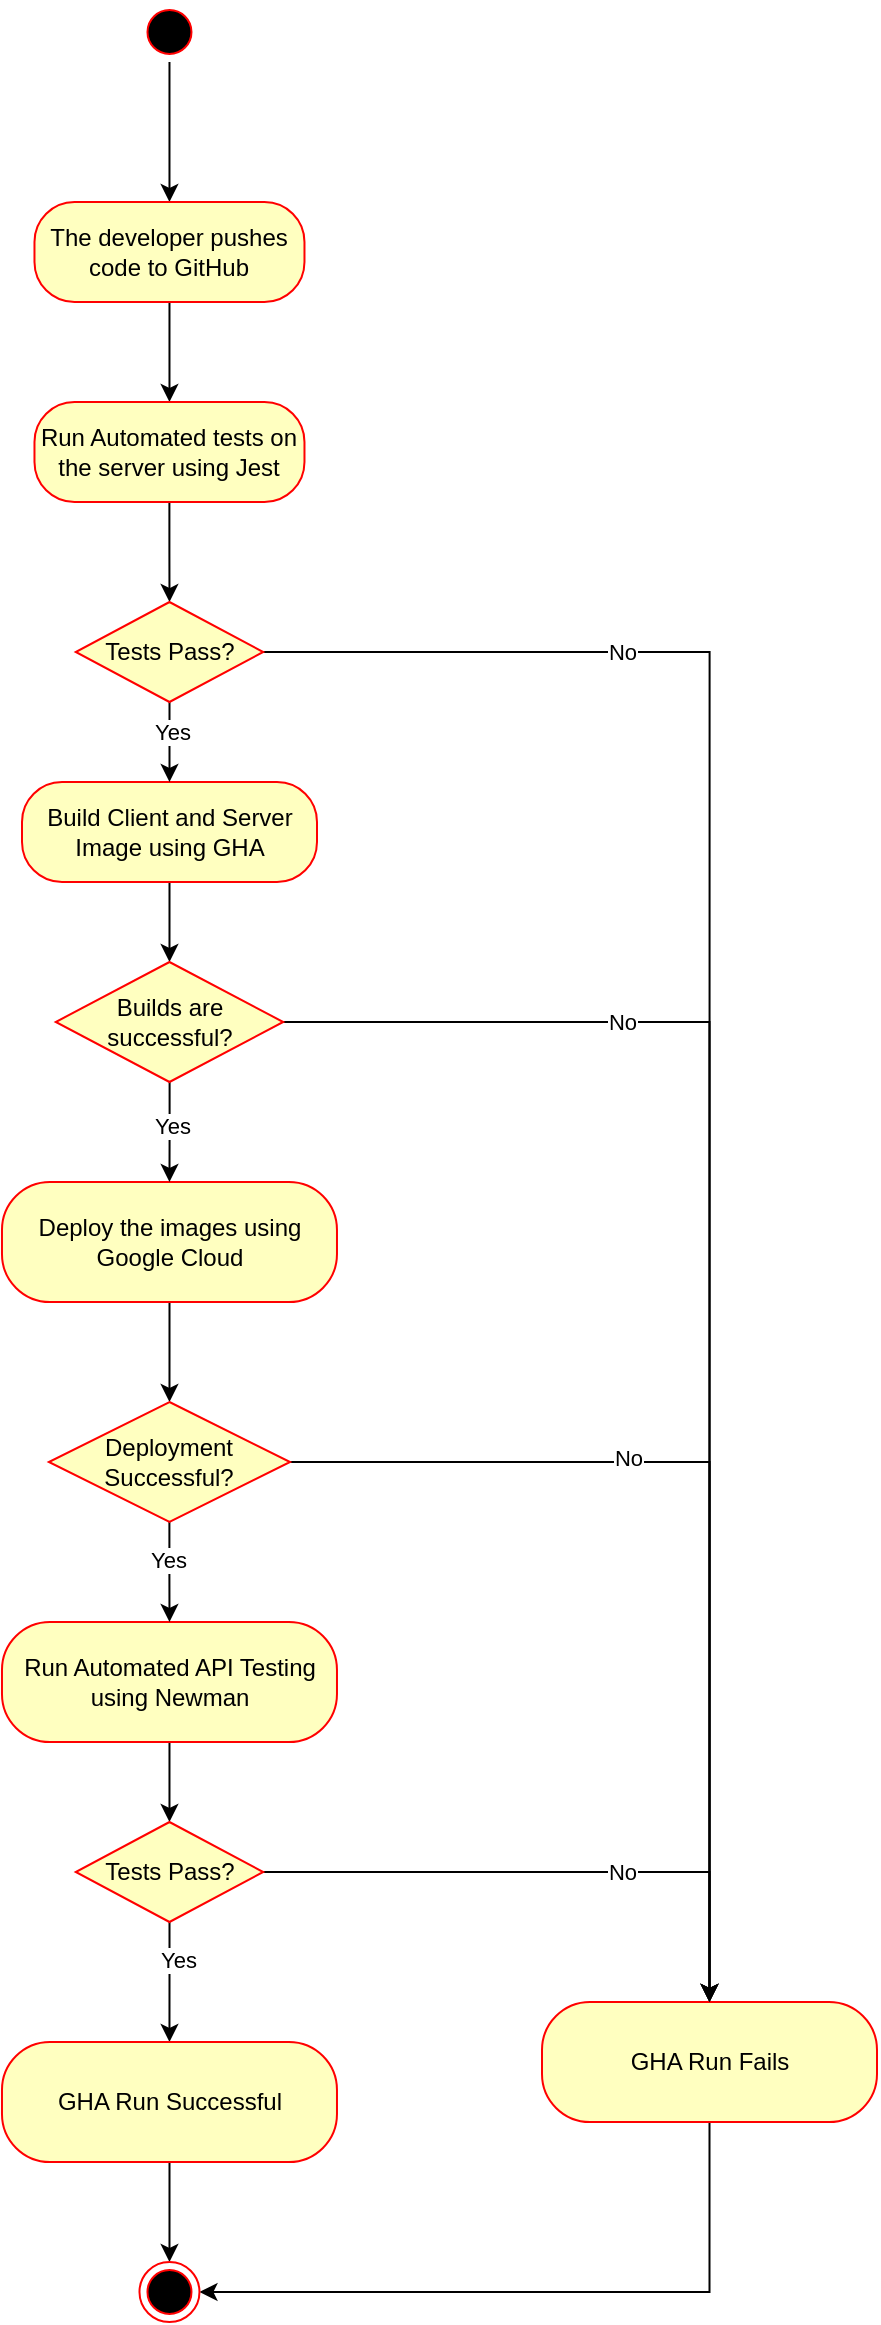 <mxfile version="21.3.7" type="device">
  <diagram name="Page-1" id="YALLlvi9PDNdg-UpBMy3">
    <mxGraphModel dx="2165" dy="1605" grid="1" gridSize="10" guides="1" tooltips="1" connect="1" arrows="1" fold="1" page="1" pageScale="1" pageWidth="850" pageHeight="1100" math="0" shadow="0">
      <root>
        <mxCell id="0" />
        <mxCell id="1" parent="0" />
        <mxCell id="Yb9R1OPr1AsJKTSunRYk-22" style="edgeStyle=orthogonalEdgeStyle;rounded=0;orthogonalLoop=1;jettySize=auto;html=1;entryX=0.5;entryY=0;entryDx=0;entryDy=0;" parent="1" source="Yb9R1OPr1AsJKTSunRYk-4" target="Yb9R1OPr1AsJKTSunRYk-16" edge="1">
          <mxGeometry relative="1" as="geometry" />
        </mxCell>
        <mxCell id="Yb9R1OPr1AsJKTSunRYk-4" value="Build Client and Server Image using GHA" style="rounded=1;whiteSpace=wrap;html=1;arcSize=40;fontColor=#000000;fillColor=#ffffc0;strokeColor=#ff0000;" parent="1" vertex="1">
          <mxGeometry x="290" y="410" width="147.5" height="50" as="geometry" />
        </mxCell>
        <mxCell id="Yb9R1OPr1AsJKTSunRYk-28" style="edgeStyle=orthogonalEdgeStyle;rounded=0;orthogonalLoop=1;jettySize=auto;html=1;entryX=0.5;entryY=0;entryDx=0;entryDy=0;" parent="1" source="Yb9R1OPr1AsJKTSunRYk-6" target="Yb9R1OPr1AsJKTSunRYk-8" edge="1">
          <mxGeometry relative="1" as="geometry" />
        </mxCell>
        <mxCell id="Yb9R1OPr1AsJKTSunRYk-6" value="" style="ellipse;html=1;shape=startState;fillColor=#000000;strokeColor=#ff0000;" parent="1" vertex="1">
          <mxGeometry x="348.74" y="20" width="30" height="30" as="geometry" />
        </mxCell>
        <mxCell id="rLy051XmO3cAMsUHS-e7-9" style="edgeStyle=orthogonalEdgeStyle;rounded=0;orthogonalLoop=1;jettySize=auto;html=1;" edge="1" parent="1" source="Yb9R1OPr1AsJKTSunRYk-8" target="rLy051XmO3cAMsUHS-e7-1">
          <mxGeometry relative="1" as="geometry" />
        </mxCell>
        <mxCell id="Yb9R1OPr1AsJKTSunRYk-8" value="The developer pushes code to GitHub" style="rounded=1;whiteSpace=wrap;html=1;arcSize=40;fontColor=#000000;fillColor=#ffffc0;strokeColor=#ff0000;" parent="1" vertex="1">
          <mxGeometry x="296.24" y="120" width="135" height="50" as="geometry" />
        </mxCell>
        <mxCell id="Yb9R1OPr1AsJKTSunRYk-23" style="edgeStyle=orthogonalEdgeStyle;rounded=0;orthogonalLoop=1;jettySize=auto;html=1;exitX=0.5;exitY=1;exitDx=0;exitDy=0;entryX=0.5;entryY=0;entryDx=0;entryDy=0;" parent="1" source="Yb9R1OPr1AsJKTSunRYk-11" target="Yb9R1OPr1AsJKTSunRYk-17" edge="1">
          <mxGeometry relative="1" as="geometry" />
        </mxCell>
        <mxCell id="Yb9R1OPr1AsJKTSunRYk-11" value="Run Automated API Testing using Newman" style="rounded=1;whiteSpace=wrap;html=1;arcSize=40;fontColor=#000000;fillColor=#ffffc0;strokeColor=#ff0000;" parent="1" vertex="1">
          <mxGeometry x="279.99" y="830" width="167.5" height="60" as="geometry" />
        </mxCell>
        <mxCell id="Yb9R1OPr1AsJKTSunRYk-33" style="edgeStyle=orthogonalEdgeStyle;rounded=0;orthogonalLoop=1;jettySize=auto;html=1;entryX=0.5;entryY=0;entryDx=0;entryDy=0;" parent="1" source="Yb9R1OPr1AsJKTSunRYk-12" target="Yb9R1OPr1AsJKTSunRYk-30" edge="1">
          <mxGeometry relative="1" as="geometry" />
        </mxCell>
        <mxCell id="Yb9R1OPr1AsJKTSunRYk-12" value="Deploy the images using Google Cloud" style="rounded=1;whiteSpace=wrap;html=1;arcSize=40;fontColor=#000000;fillColor=#ffffc0;strokeColor=#ff0000;" parent="1" vertex="1">
          <mxGeometry x="279.99" y="610" width="167.5" height="60" as="geometry" />
        </mxCell>
        <mxCell id="Yb9R1OPr1AsJKTSunRYk-19" style="edgeStyle=orthogonalEdgeStyle;rounded=0;orthogonalLoop=1;jettySize=auto;html=1;exitX=1;exitY=0.5;exitDx=0;exitDy=0;" parent="1" source="Yb9R1OPr1AsJKTSunRYk-16" target="Yb9R1OPr1AsJKTSunRYk-29" edge="1">
          <mxGeometry relative="1" as="geometry">
            <mxPoint x="560" y="530" as="targetPoint" />
          </mxGeometry>
        </mxCell>
        <mxCell id="Yb9R1OPr1AsJKTSunRYk-21" value="No" style="edgeLabel;html=1;align=center;verticalAlign=middle;resizable=0;points=[];" parent="Yb9R1OPr1AsJKTSunRYk-19" vertex="1" connectable="0">
          <mxGeometry x="0.097" y="-1" relative="1" as="geometry">
            <mxPoint x="-43" y="-173" as="offset" />
          </mxGeometry>
        </mxCell>
        <mxCell id="rLy051XmO3cAMsUHS-e7-10" style="edgeStyle=orthogonalEdgeStyle;rounded=0;orthogonalLoop=1;jettySize=auto;html=1;entryX=0.5;entryY=0;entryDx=0;entryDy=0;" edge="1" parent="1" source="Yb9R1OPr1AsJKTSunRYk-16" target="Yb9R1OPr1AsJKTSunRYk-12">
          <mxGeometry relative="1" as="geometry" />
        </mxCell>
        <mxCell id="rLy051XmO3cAMsUHS-e7-13" value="Yes" style="edgeLabel;html=1;align=center;verticalAlign=middle;resizable=0;points=[];" vertex="1" connectable="0" parent="rLy051XmO3cAMsUHS-e7-10">
          <mxGeometry x="-0.121" y="1" relative="1" as="geometry">
            <mxPoint as="offset" />
          </mxGeometry>
        </mxCell>
        <mxCell id="Yb9R1OPr1AsJKTSunRYk-16" value="Builds are successful?" style="rhombus;whiteSpace=wrap;html=1;fontColor=#000000;fillColor=#ffffc0;strokeColor=#ff0000;" parent="1" vertex="1">
          <mxGeometry x="306.87" y="500" width="113.75" height="60" as="geometry" />
        </mxCell>
        <mxCell id="Yb9R1OPr1AsJKTSunRYk-25" value="No" style="edgeStyle=orthogonalEdgeStyle;rounded=0;orthogonalLoop=1;jettySize=auto;html=1;exitX=1;exitY=0.5;exitDx=0;exitDy=0;entryX=0.5;entryY=0;entryDx=0;entryDy=0;" parent="1" source="Yb9R1OPr1AsJKTSunRYk-17" target="Yb9R1OPr1AsJKTSunRYk-29" edge="1">
          <mxGeometry x="0.245" relative="1" as="geometry">
            <mxPoint x="580" y="735" as="targetPoint" />
            <mxPoint as="offset" />
          </mxGeometry>
        </mxCell>
        <mxCell id="rLy051XmO3cAMsUHS-e7-12" style="edgeStyle=orthogonalEdgeStyle;rounded=0;orthogonalLoop=1;jettySize=auto;html=1;entryX=0.5;entryY=0;entryDx=0;entryDy=0;" edge="1" parent="1" source="Yb9R1OPr1AsJKTSunRYk-17" target="Yb9R1OPr1AsJKTSunRYk-31">
          <mxGeometry relative="1" as="geometry" />
        </mxCell>
        <mxCell id="rLy051XmO3cAMsUHS-e7-16" value="Yes" style="edgeLabel;html=1;align=center;verticalAlign=middle;resizable=0;points=[];" vertex="1" connectable="0" parent="rLy051XmO3cAMsUHS-e7-12">
          <mxGeometry x="-0.367" y="4" relative="1" as="geometry">
            <mxPoint as="offset" />
          </mxGeometry>
        </mxCell>
        <mxCell id="Yb9R1OPr1AsJKTSunRYk-17" value="Tests Pass?" style="rhombus;whiteSpace=wrap;html=1;fontColor=#000000;fillColor=#ffffc0;strokeColor=#ff0000;" parent="1" vertex="1">
          <mxGeometry x="316.87" y="930" width="93.74" height="50" as="geometry" />
        </mxCell>
        <mxCell id="Yb9R1OPr1AsJKTSunRYk-38" style="edgeStyle=orthogonalEdgeStyle;rounded=0;orthogonalLoop=1;jettySize=auto;html=1;entryX=1;entryY=0.5;entryDx=0;entryDy=0;" parent="1" source="Yb9R1OPr1AsJKTSunRYk-29" target="Yb9R1OPr1AsJKTSunRYk-36" edge="1">
          <mxGeometry relative="1" as="geometry">
            <Array as="points">
              <mxPoint x="634" y="1165" />
            </Array>
          </mxGeometry>
        </mxCell>
        <mxCell id="Yb9R1OPr1AsJKTSunRYk-29" value="GHA Run Fails" style="rounded=1;whiteSpace=wrap;html=1;arcSize=40;fontColor=#000000;fillColor=#ffffc0;strokeColor=#ff0000;" parent="1" vertex="1">
          <mxGeometry x="550" y="1020" width="167.5" height="60" as="geometry" />
        </mxCell>
        <mxCell id="Yb9R1OPr1AsJKTSunRYk-34" style="edgeStyle=orthogonalEdgeStyle;rounded=0;orthogonalLoop=1;jettySize=auto;html=1;entryX=0.5;entryY=0;entryDx=0;entryDy=0;" parent="1" source="Yb9R1OPr1AsJKTSunRYk-30" target="Yb9R1OPr1AsJKTSunRYk-29" edge="1">
          <mxGeometry relative="1" as="geometry" />
        </mxCell>
        <mxCell id="rLy051XmO3cAMsUHS-e7-11" style="edgeStyle=orthogonalEdgeStyle;rounded=0;orthogonalLoop=1;jettySize=auto;html=1;" edge="1" parent="1" source="Yb9R1OPr1AsJKTSunRYk-30" target="Yb9R1OPr1AsJKTSunRYk-11">
          <mxGeometry relative="1" as="geometry" />
        </mxCell>
        <mxCell id="rLy051XmO3cAMsUHS-e7-15" value="Yes" style="edgeLabel;html=1;align=center;verticalAlign=middle;resizable=0;points=[];" vertex="1" connectable="0" parent="rLy051XmO3cAMsUHS-e7-11">
          <mxGeometry x="-0.241" y="-1" relative="1" as="geometry">
            <mxPoint as="offset" />
          </mxGeometry>
        </mxCell>
        <mxCell id="Yb9R1OPr1AsJKTSunRYk-30" value="Deployment Successful?" style="rhombus;whiteSpace=wrap;html=1;fontColor=#000000;fillColor=#ffffc0;strokeColor=#ff0000;" parent="1" vertex="1">
          <mxGeometry x="303.43" y="720" width="120.62" height="60" as="geometry" />
        </mxCell>
        <mxCell id="Yb9R1OPr1AsJKTSunRYk-37" style="edgeStyle=orthogonalEdgeStyle;rounded=0;orthogonalLoop=1;jettySize=auto;html=1;" parent="1" source="Yb9R1OPr1AsJKTSunRYk-31" target="Yb9R1OPr1AsJKTSunRYk-36" edge="1">
          <mxGeometry relative="1" as="geometry" />
        </mxCell>
        <mxCell id="Yb9R1OPr1AsJKTSunRYk-31" value="GHA Run Successful" style="rounded=1;whiteSpace=wrap;html=1;arcSize=40;fontColor=#000000;fillColor=#ffffc0;strokeColor=#ff0000;" parent="1" vertex="1">
          <mxGeometry x="279.99" y="1040" width="167.5" height="60" as="geometry" />
        </mxCell>
        <mxCell id="Yb9R1OPr1AsJKTSunRYk-35" value="No" style="edgeLabel;html=1;align=center;verticalAlign=middle;resizable=0;points=[];" parent="1" vertex="1" connectable="0">
          <mxGeometry x="599.8" y="350.0" as="geometry">
            <mxPoint x="-7" y="398" as="offset" />
          </mxGeometry>
        </mxCell>
        <mxCell id="Yb9R1OPr1AsJKTSunRYk-36" value="" style="ellipse;html=1;shape=endState;fillColor=#000000;strokeColor=#ff0000;" parent="1" vertex="1">
          <mxGeometry x="348.74" y="1150" width="30" height="30" as="geometry" />
        </mxCell>
        <mxCell id="rLy051XmO3cAMsUHS-e7-8" style="edgeStyle=orthogonalEdgeStyle;rounded=0;orthogonalLoop=1;jettySize=auto;html=1;" edge="1" parent="1" source="rLy051XmO3cAMsUHS-e7-1" target="rLy051XmO3cAMsUHS-e7-3">
          <mxGeometry relative="1" as="geometry" />
        </mxCell>
        <mxCell id="rLy051XmO3cAMsUHS-e7-1" value="Run Automated tests on the server using Jest" style="rounded=1;whiteSpace=wrap;html=1;arcSize=40;fontColor=#000000;fillColor=#ffffc0;strokeColor=#ff0000;" vertex="1" parent="1">
          <mxGeometry x="296.24" y="220" width="135" height="50" as="geometry" />
        </mxCell>
        <mxCell id="rLy051XmO3cAMsUHS-e7-4" style="edgeStyle=orthogonalEdgeStyle;rounded=0;orthogonalLoop=1;jettySize=auto;html=1;entryX=0.5;entryY=0;entryDx=0;entryDy=0;" edge="1" parent="1" source="rLy051XmO3cAMsUHS-e7-3" target="Yb9R1OPr1AsJKTSunRYk-4">
          <mxGeometry relative="1" as="geometry" />
        </mxCell>
        <mxCell id="rLy051XmO3cAMsUHS-e7-6" value="Yes" style="edgeLabel;html=1;align=center;verticalAlign=middle;resizable=0;points=[];" vertex="1" connectable="0" parent="rLy051XmO3cAMsUHS-e7-4">
          <mxGeometry x="-0.266" y="1" relative="1" as="geometry">
            <mxPoint as="offset" />
          </mxGeometry>
        </mxCell>
        <mxCell id="rLy051XmO3cAMsUHS-e7-5" style="edgeStyle=orthogonalEdgeStyle;rounded=0;orthogonalLoop=1;jettySize=auto;html=1;entryX=0.5;entryY=0;entryDx=0;entryDy=0;" edge="1" parent="1" source="rLy051XmO3cAMsUHS-e7-3" target="Yb9R1OPr1AsJKTSunRYk-29">
          <mxGeometry relative="1" as="geometry" />
        </mxCell>
        <mxCell id="rLy051XmO3cAMsUHS-e7-3" value="Tests Pass?" style="rhombus;whiteSpace=wrap;html=1;fontColor=#000000;fillColor=#ffffc0;strokeColor=#ff0000;" vertex="1" parent="1">
          <mxGeometry x="316.87" y="320" width="93.74" height="50" as="geometry" />
        </mxCell>
        <mxCell id="rLy051XmO3cAMsUHS-e7-7" value="No" style="edgeLabel;html=1;align=center;verticalAlign=middle;resizable=0;points=[];" vertex="1" connectable="0" parent="1">
          <mxGeometry x="589.998" y="344.998" as="geometry" />
        </mxCell>
      </root>
    </mxGraphModel>
  </diagram>
</mxfile>
